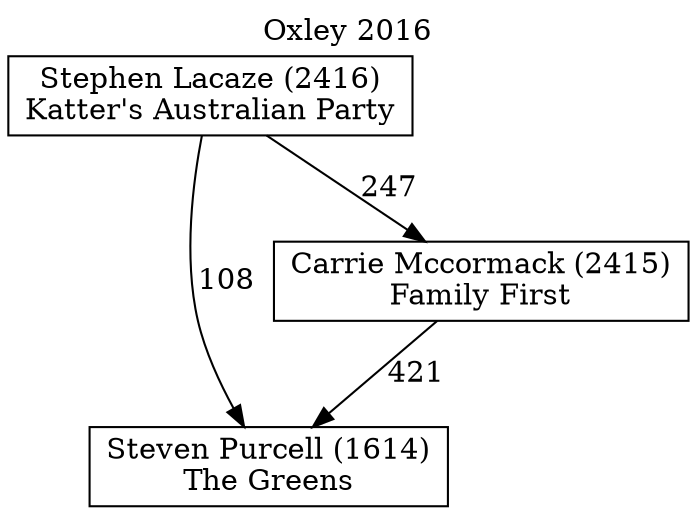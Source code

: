 // House preference flow
digraph "Steven Purcell (1614)_Oxley_2016" {
	graph [label="Oxley 2016" labelloc=t mclimit=10]
	node [shape=box]
	"Steven Purcell (1614)" [label="Steven Purcell (1614)
The Greens"]
	"Carrie Mccormack (2415)" [label="Carrie Mccormack (2415)
Family First"]
	"Stephen Lacaze (2416)" [label="Stephen Lacaze (2416)
Katter's Australian Party"]
	"Steven Purcell (1614)" [label="Steven Purcell (1614)
The Greens"]
	"Stephen Lacaze (2416)" [label="Stephen Lacaze (2416)
Katter's Australian Party"]
	"Stephen Lacaze (2416)" [label="Stephen Lacaze (2416)
Katter's Australian Party"]
	"Carrie Mccormack (2415)" [label="Carrie Mccormack (2415)
Family First"]
	"Stephen Lacaze (2416)" [label="Stephen Lacaze (2416)
Katter's Australian Party"]
	"Stephen Lacaze (2416)" [label="Stephen Lacaze (2416)
Katter's Australian Party"]
	"Carrie Mccormack (2415)" -> "Steven Purcell (1614)" [label=421]
	"Stephen Lacaze (2416)" -> "Carrie Mccormack (2415)" [label=247]
	"Stephen Lacaze (2416)" -> "Steven Purcell (1614)" [label=108]
}
